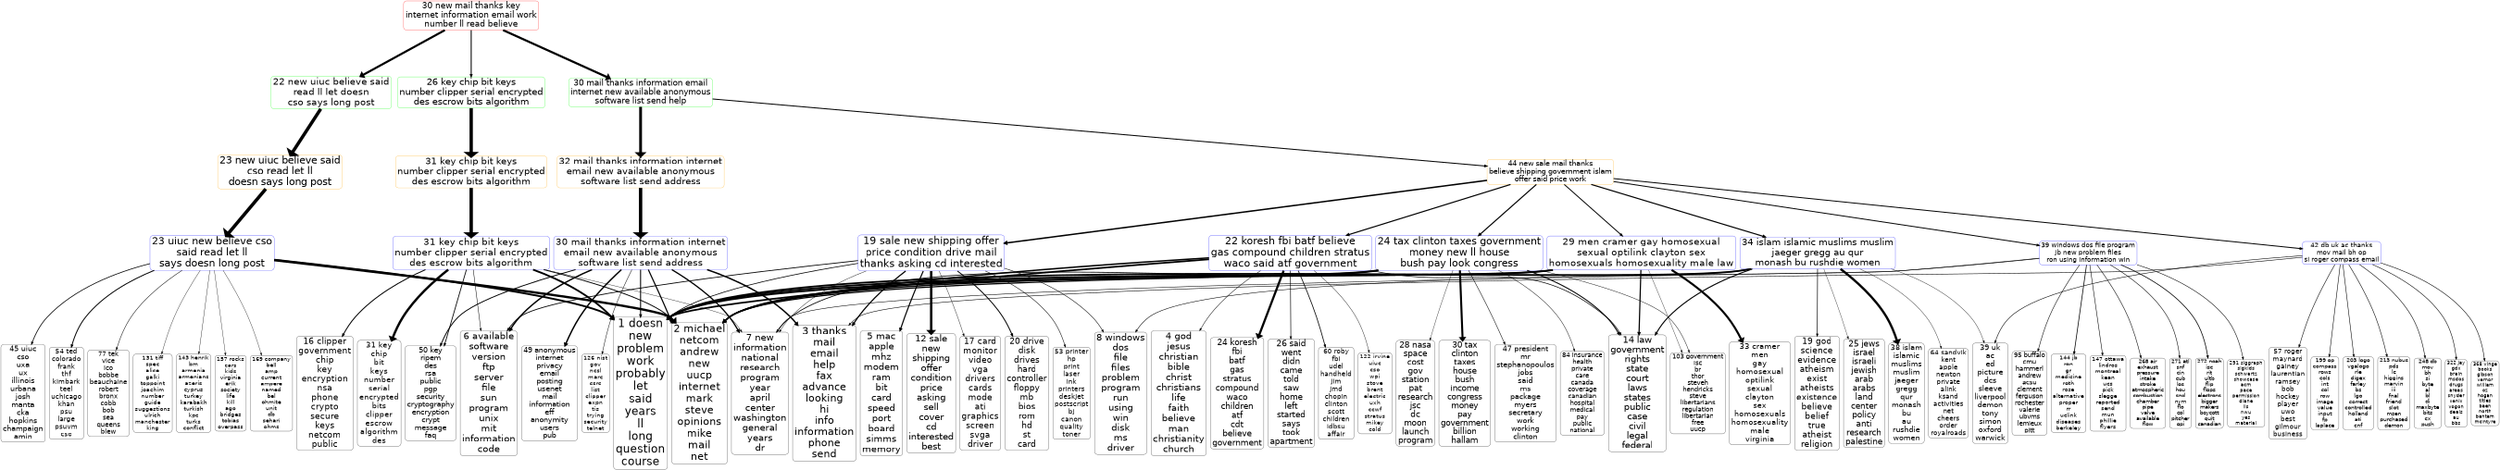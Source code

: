 digraph G {
size="18,18!";ranksep=4; ratio = auto; layers="1:2:3:4:5";
graph [fontname = "helvetica"];node [fontname = "helvetica"];edge [fontname = "helvetica"];ranksep=2.8;
"5_30" [ rank =5,fontsize =36.2189, shape=box, style="rounded", color=red, label="30 new mail thanks key
internet information email work
number ll read believe"]
"5_30" -> "4_22" [penwidth=9.1144,dir=forward]
"4_22" [rank =6,fontsize =41.2823, shape=box, style="rounded", color=green,label="22 new uiuc believe said
read ll let doesn
cso says long post"]
"5_30" -> "4_26" [penwidth=4.3242,dir=forward]
"4_26" [rank =6,fontsize =39.2123, shape=box, style="rounded", color=green,label="26 key chip bit keys
number clipper serial encrypted
des escrow bits algorithm"]
"5_30" -> "4_30" [penwidth=9.281,dir=forward]
"4_30" [rank =6,fontsize =35.3816, shape=box, style="rounded", color=green,label="30 mail thanks information email
internet new available anonymous
software list send help"]
"4_22" [ rank =4,fontsize =41.2823, shape=box, style="rounded", color=green, label="22 new uiuc believe said
read ll let doesn
cso says long post"]
"4_22" -> "3_23" [penwidth=14.4985,dir=forward]
"3_23" [rank =5,fontsize =42.8073, shape=box, style="rounded", color=orange,label="23 new uiuc believe said
cso read let ll
doesn says long post"]
"3_23" [ rank =3,fontsize =42.8073, shape=box, style="rounded", color=orange, label="23 new uiuc believe said
cso read let ll
doesn says long post"]
"3_23" -> "2_23" [penwidth=14.7257,dir=forward]
"2_23" [rank =4,fontsize =43.7871, shape=box, style="rounded", color=blue,label="23 uiuc new believe cso
said read let ll
says doesn long post"]
"2_23" [ rank =2,fontsize =43.7871, shape=box, style="rounded", color=blue, label="23 uiuc new believe cso
said read let ll
says doesn long post"]
"2_23" -> "1_1" [penwidth=7.9784,dir=forward]
"1_1" [rank =3,fontsize =50, shape=box, style="rounded", color=black,label="1 doesn
new
problem
work
probably
let
said
years
ll
long
question
course"]
"2_23" -> "1_2" [penwidth=9.9549,dir=forward]
"1_2" [rank =3,fontsize =46.1741, shape=box, style="rounded", color=black,label="2 michael
netcom
andrew
new
uucp
internet
mark
steve
opinions
mike
mail
net"]
"2_23" -> "1_45" [penwidth=3.1247,dir=forward]
"1_45" [rank =3,fontsize =31.532, shape=box, style="rounded", color=black,label="45 uiuc
cso
uxa
ux
illinois
urbana
josh
manta
cka
hopkins
champaign
amin"]
"2_23" -> "1_54" [penwidth=4.0274,dir=forward]
"1_54" [rank =3,fontsize =29.7916, shape=box, style="rounded", color=black,label="54 ted
colorado
frank
thf
kimbark
teel
uchicago
khan
psu
large
psuvm
cso"]
"2_23" -> "1_77" [penwidth=2.0243,dir=forward]
"1_77" [rank =3,fontsize =27.9694, shape=box, style="rounded", color=black,label="77 tek
vice
ico
bobbe
beauchaine
robert
bronx
cobb
bob
sea
queens
blew"]
"2_23" -> "1_131" [penwidth=1.4105,dir=forward]
"1_131" [rank =3,fontsize =25.559, shape=box, style="rounded", color=black,label="131 tiff
spec
alice
galki
toppoint
joachim
number
guide
suggestions
ulrich
manchester
king"]
"2_23" -> "1_143" [penwidth=1.4565,dir=forward]
"1_143" [rank =3,fontsize =25.1701, shape=box, style="rounded", color=black,label="143 henrik
bm
armenia
armenians
azeris
cyprus
turkey
karabakh
turkish
kpc
turks
conflict"]
"2_23" -> "1_157" [penwidth=1.363,dir=forward]
"1_157" [rank =3,fontsize =24.7109, shape=box, style="rounded", color=black,label="157 rocks
cars
kids
virginia
erik
society
life
kill
ago
bridges
tobias
overpass"]
"2_23" -> "1_169" [penwidth=1.363,dir=forward]
"1_169" [rank =3,fontsize =24.4399, shape=box, style="rounded", color=black,label="169 company
bell
amp
current
ampere
named
bel
ohmite
unit
db
sehari
ohms"]
"4_26" [ rank =4,fontsize =39.2123, shape=box, style="rounded", color=green, label="26 key chip bit keys
number clipper serial encrypted
des escrow bits algorithm"]
"4_26" -> "3_31" [penwidth=14.5797,dir=forward]
"3_31" [rank =5,fontsize =40.3959, shape=box, style="rounded", color=orange,label="31 key chip bit keys
number clipper serial encrypted
des escrow bits algorithm"]
"3_31" [ rank =3,fontsize =40.3959, shape=box, style="rounded", color=orange, label="31 key chip bit keys
number clipper serial encrypted
des escrow bits algorithm"]
"3_31" -> "2_31" [penwidth=14.904,dir=forward]
"2_31" [rank =4,fontsize =41.8858, shape=box, style="rounded", color=blue,label="31 key chip bit keys
number clipper serial encrypted
des escrow bits algorithm"]
"2_31" [ rank =2,fontsize =41.8858, shape=box, style="rounded", color=blue, label="31 key chip bit keys
number clipper serial encrypted
des escrow bits algorithm"]
"2_31" -> "1_1" [penwidth=7.8797,dir=forward]
"1_1" [rank =3,fontsize =50, shape=box, style="rounded", color=black,label="1 doesn
new
problem
work
probably
let
said
years
ll
long
question
course"]
"2_31" -> "1_2" [penwidth=3.8623,dir=forward]
"1_2" [rank =3,fontsize =46.1741, shape=box, style="rounded", color=black,label="2 michael
netcom
andrew
new
uucp
internet
mark
steve
opinions
mike
mail
net"]
"2_31" -> "1_6" [penwidth=2.0235,dir=forward]
"1_6" [rank =3,fontsize =40.6629, shape=box, style="rounded", color=black,label="6 available
software
version
ftp
server
file
sun
program
unix
mit
information
code"]
"2_31" -> "1_7" [penwidth=1.4326,dir=forward]
"1_7" [rank =3,fontsize =40.4508, shape=box, style="rounded", color=black,label="7 new
information
national
research
program
year
april
center
washington
general
years
dr"]
"2_31" -> "1_16" [penwidth=4.1429,dir=forward]
"1_16" [rank =3,fontsize =37.569, shape=box, style="rounded", color=black,label="16 clipper
government
chip
key
encryption
nsa
phone
crypto
secure
keys
netcom
public"]
"2_31" -> "1_31" [penwidth=10.2706,dir=forward]
"1_31" [rank =3,fontsize =34.189, shape=box, style="rounded", color=black,label="31 key
chip
bit
keys
number
serial
encrypted
bits
clipper
escrow
algorithm
des"]
"2_31" -> "1_50" [penwidth=3.4282,dir=forward]
"1_50" [rank =3,fontsize =31.0213, shape=box, style="rounded", color=black,label="50 key
ripem
des
rsa
public
pgp
security
cryptography
encryption
crypt
message
faq"]
"4_30" [ rank =4,fontsize =35.3816, shape=box, style="rounded", color=green, label="30 mail thanks information email
internet new available anonymous
software list send help"]
"4_30" -> "3_32" [penwidth=12.2388,dir=forward]
"3_32" [rank =5,fontsize =40.3026, shape=box, style="rounded", color=orange,label="32 mail thanks information internet
email new available anonymous
software list send address"]
"4_30" -> "3_44" [penwidth=4.1309,dir=forward]
"3_44" [rank =5,fontsize =30.6932, shape=box, style="rounded", color=orange,label="44 new sale mail thanks
believe shipping government islam
offer said price work"]
"3_32" [ rank =3,fontsize =40.3026, shape=box, style="rounded", color=orange, label="32 mail thanks information internet
email new available anonymous
software list send address"]
"3_32" -> "2_30" [penwidth=14.8633,dir=forward]
"2_30" [rank =4,fontsize =41.9207, shape=box, style="rounded", color=blue,label="30 mail thanks information internet
email new available anonymous
software list send address"]
"2_30" [ rank =2,fontsize =41.9207, shape=box, style="rounded", color=blue, label="30 mail thanks information internet
email new available anonymous
software list send address"]
"2_30" -> "1_1" [penwidth=4.3296,dir=forward]
"1_1" [rank =3,fontsize =50, shape=box, style="rounded", color=black,label="1 doesn
new
problem
work
probably
let
said
years
ll
long
question
course"]
"2_30" -> "1_2" [penwidth=5.0657,dir=forward]
"1_2" [rank =3,fontsize =46.1741, shape=box, style="rounded", color=black,label="2 michael
netcom
andrew
new
uucp
internet
mark
steve
opinions
mike
mail
net"]
"2_30" -> "1_3" [penwidth=6.2499,dir=forward]
"1_3" [rank =3,fontsize =44.9965, shape=box, style="rounded", color=black,label="3 thanks
mail
email
help
fax
advance
looking
hi
info
information
phone
send"]
"2_30" -> "1_6" [penwidth=6.1335,dir=forward]
"1_6" [rank =3,fontsize =40.6629, shape=box, style="rounded", color=black,label="6 available
software
version
ftp
server
file
sun
program
unix
mit
information
code"]
"2_30" -> "1_7" [penwidth=5.5411,dir=forward]
"1_7" [rank =3,fontsize =40.4508, shape=box, style="rounded", color=black,label="7 new
information
national
research
program
year
april
center
washington
general
years
dr"]
"2_30" -> "1_49" [penwidth=6.2152,dir=forward]
"1_49" [rank =3,fontsize =31.135, shape=box, style="rounded", color=black,label="49 anonymous
internet
privacy
email
posting
usenet
mail
information
eff
anonymity
users
pub"]
"2_30" -> "1_50" [penwidth=3.9099,dir=forward]
"1_50" [rank =3,fontsize =31.0213, shape=box, style="rounded", color=black,label="50 key
ripem
des
rsa
public
pgp
security
cryptography
encryption
crypt
message
faq"]
"2_30" -> "1_126" [penwidth=1.9392,dir=forward]
"1_126" [rank =3,fontsize =25.8392, shape=box, style="rounded", color=black,label="126 nist
gov
ncsl
marc
csrc
list
clipper
expn
tis
trying
security
telnet"]
"3_44" [ rank =3,fontsize =30.6932, shape=box, style="rounded", color=orange, label="44 new sale mail thanks
believe shipping government islam
offer said price work"]
"3_44" -> "2_19" [penwidth=6.2581,dir=forward]
"2_19" [rank =4,fontsize =45.1212, shape=box, style="rounded", color=blue,label="19 sale new shipping offer
price condition drive mail
thanks asking cd interested"]
"3_44" -> "2_22" [penwidth=4.8791,dir=forward]
"2_22" [rank =4,fontsize =44.7156, shape=box, style="rounded", color=blue,label="22 koresh fbi batf believe
gas compound children stratus
waco said atf government"]
"3_44" -> "2_24" [penwidth=4.8791,dir=forward]
"2_24" [rank =4,fontsize =43.6974, shape=box, style="rounded", color=blue,label="24 tax clinton taxes government
money new ll house
bush pay look congress"]
"3_44" -> "2_29" [penwidth=4.0158,dir=forward]
"2_29" [rank =4,fontsize =42.4406, shape=box, style="rounded", color=blue,label="29 men cramer gay homosexual
sexual optilink clayton sex
homosexuals homosexuality male law"]
"3_44" -> "2_34" [penwidth=4.8791,dir=forward]
"2_34" [rank =4,fontsize =39.9446, shape=box, style="rounded", color=blue,label="34 islam islamic muslims muslim
jaeger gregg au qur
monash bu rushdie women"]
"3_44" -> "2_39" [penwidth=4.0158,dir=forward]
"2_39" [rank =4,fontsize =28.7595, shape=box, style="rounded", color=blue,label="39 windows dos file program
jb new problem files
ron using information win"]
"3_44" -> "2_42" [penwidth=4.0158,dir=forward]
"2_42" [rank =4,fontsize =28.0762, shape=box, style="rounded", color=blue,label="42 db uk ac thanks
mov mail bh op
si roger compass email"]
"2_19" [ rank =2,fontsize =45.1212, shape=box, style="rounded", color=blue, label="19 sale new shipping offer
price condition drive mail
thanks asking cd interested"]
"2_19" -> "1_1" [penwidth=3.1182,dir=forward]
"1_1" [rank =3,fontsize =50, shape=box, style="rounded", color=black,label="1 doesn
new
problem
work
probably
let
said
years
ll
long
question
course"]
"2_19" -> "1_3" [penwidth=5.2069,dir=forward]
"1_3" [rank =3,fontsize =44.9965, shape=box, style="rounded", color=black,label="3 thanks
mail
email
help
fax
advance
looking
hi
info
information
phone
send"]
"2_19" -> "1_5" [penwidth=4.9164,dir=forward]
"1_5" [rank =3,fontsize =40.7526, shape=box, style="rounded", color=black,label="5 mac
apple
mhz
modem
ram
bit
card
speed
port
board
simms
memory"]
"2_19" -> "1_6" [penwidth=3.4861,dir=forward]
"1_6" [rank =3,fontsize =40.6629, shape=box, style="rounded", color=black,label="6 available
software
version
ftp
server
file
sun
program
unix
mit
information
code"]
"2_19" -> "1_7" [penwidth=1.6011,dir=forward]
"1_7" [rank =3,fontsize =40.4508, shape=box, style="rounded", color=black,label="7 new
information
national
research
program
year
april
center
washington
general
years
dr"]
"2_19" -> "1_8" [penwidth=2.1617,dir=forward]
"1_8" [rank =3,fontsize =40.1499, shape=box, style="rounded", color=black,label="8 windows
dos
file
files
problem
program
run
using
win
disk
ms
driver"]
"2_19" -> "1_12" [penwidth=10.7065,dir=forward]
"1_12" [rank =3,fontsize =39.1159, shape=box, style="rounded", color=black,label="12 sale
new
shipping
offer
condition
price
asking
sell
cover
cd
interested
best"]
"2_19" -> "1_17" [penwidth=1.5607,dir=forward]
"1_17" [rank =3,fontsize =37.5683, shape=box, style="rounded", color=black,label="17 card
monitor
video
vga
drivers
cards
mode
ati
graphics
screen
svga
driver"]
"2_19" -> "1_20" [penwidth=4.0855,dir=forward]
"1_20" [rank =3,fontsize =36.8942, shape=box, style="rounded", color=black,label="20 drive
disk
drives
hard
controller
floppy
mb
bios
rom
hd
st
card"]
"2_19" -> "1_53" [penwidth=2.1469,dir=forward]
"1_53" [rank =3,fontsize =30.0303, shape=box, style="rounded", color=black,label="53 printer
hp
print
laser
ink
printers
deskjet
postscript
bj
canon
quality
toner"]
"2_22" [ rank =2,fontsize =44.7156, shape=box, style="rounded", color=blue, label="22 koresh fbi batf believe
gas compound children stratus
waco said atf government"]
"2_22" -> "1_1" [penwidth=7.3356,dir=forward]
"1_1" [rank =3,fontsize =50, shape=box, style="rounded", color=black,label="1 doesn
new
problem
work
probably
let
said
years
ll
long
question
course"]
"2_22" -> "1_2" [penwidth=6.2786,dir=forward]
"1_2" [rank =3,fontsize =46.1741, shape=box, style="rounded", color=black,label="2 michael
netcom
andrew
new
uucp
internet
mark
steve
opinions
mike
mail
net"]
"2_22" -> "1_4" [penwidth=1.9562,dir=forward]
"1_4" [rank =3,fontsize =40.756, shape=box, style="rounded", color=black,label="4 god
jesus
christian
bible
christ
christians
life
faith
believe
man
christianity
church"]
"2_22" -> "1_14" [penwidth=2.8336,dir=forward]
"1_14" [rank =3,fontsize =38.5467, shape=box, style="rounded", color=black,label="14 law
government
rights
state
court
laws
states
public
case
civil
legal
federal"]
"2_22" -> "1_24" [penwidth=9.5292,dir=forward]
"1_24" [rank =3,fontsize =35.9525, shape=box, style="rounded", color=black,label="24 koresh
fbi
batf
gas
stratus
compound
waco
children
atf
cdt
believe
government"]
"2_22" -> "1_26" [penwidth=2.6477,dir=forward]
"1_26" [rank =3,fontsize =35.2628, shape=box, style="rounded", color=black,label="26 said
went
didn
came
told
saw
home
left
started
says
took
apartment"]
"2_22" -> "1_60" [penwidth=3.2127,dir=forward]
"1_60" [rank =3,fontsize =29.5728, shape=box, style="rounded", color=black,label="60 roby
fbi
udel
handheld
jim
jmd
chopin
clinton
scott
children
idbsu
affair"]
"2_22" -> "1_122" [penwidth=1.5779,dir=forward]
"1_122" [rank =3,fontsize =26.0831, shape=box, style="rounded", color=black,label="122 irvine
uiuc
cso
wpi
stove
brent
electric
uxh
ccwf
stratus
mikey
cold"]
"2_24" [ rank =2,fontsize =43.6974, shape=box, style="rounded", color=blue, label="24 tax clinton taxes government
money new ll house
bush pay look congress"]
"2_24" -> "1_1" [penwidth=8.2188,dir=forward]
"1_1" [rank =3,fontsize =50, shape=box, style="rounded", color=black,label="1 doesn
new
problem
work
probably
let
said
years
ll
long
question
course"]
"2_24" -> "1_2" [penwidth=5.3819,dir=forward]
"1_2" [rank =3,fontsize =46.1741, shape=box, style="rounded", color=black,label="2 michael
netcom
andrew
new
uucp
internet
mark
steve
opinions
mike
mail
net"]
"2_24" -> "1_7" [penwidth=3.3602,dir=forward]
"1_7" [rank =3,fontsize =40.4508, shape=box, style="rounded", color=black,label="7 new
information
national
research
program
year
april
center
washington
general
years
dr"]
"2_24" -> "1_14" [penwidth=4.2702,dir=forward]
"1_14" [rank =3,fontsize =38.5467, shape=box, style="rounded", color=black,label="14 law
government
rights
state
court
laws
states
public
case
civil
legal
federal"]
"2_24" -> "1_28" [penwidth=1.4073,dir=forward]
"1_28" [rank =3,fontsize =34.9684, shape=box, style="rounded", color=black,label="28 nasa
space
cost
gov
station
pat
research
jsc
dc
moon
launch
program"]
"2_24" -> "1_30" [penwidth=8.7579,dir=forward]
"1_30" [rank =3,fontsize =34.5462, shape=box, style="rounded", color=black,label="30 tax
clinton
taxes
house
bush
income
congress
money
pay
government
billion
hallam"]
"2_24" -> "1_47" [penwidth=2.1411,dir=forward]
"1_47" [rank =3,fontsize =31.3843, shape=box, style="rounded", color=black,label="47 president
mr
stephanopoulos
jobs
said
ms
package
myers
secretary
work
working
clinton"]
"2_24" -> "1_84" [penwidth=1.8008,dir=forward]
"1_84" [rank =3,fontsize =27.3474, shape=box, style="rounded", color=black,label="84 insurance
health
private
care
canada
coverage
canadian
hospital
medical
pay
public
national"]
"2_24" -> "1_103" [penwidth=1.7564,dir=forward]
"1_103" [rank =3,fontsize =26.794, shape=box, style="rounded", color=black,label="103 government
isc
br
thor
steveh
hendricks
steve
libertarians
regulation
libertarian
free
uucp"]
"2_29" [ rank =2,fontsize =42.4406, shape=box, style="rounded", color=blue, label="29 men cramer gay homosexual
sexual optilink clayton sex
homosexuals homosexuality male law"]
"2_29" -> "1_1" [penwidth=7.8532,dir=forward]
"1_1" [rank =3,fontsize =50, shape=box, style="rounded", color=black,label="1 doesn
new
problem
work
probably
let
said
years
ll
long
question
course"]
"2_29" -> "1_2" [penwidth=6.2188,dir=forward]
"1_2" [rank =3,fontsize =46.1741, shape=box, style="rounded", color=black,label="2 michael
netcom
andrew
new
uucp
internet
mark
steve
opinions
mike
mail
net"]
"2_29" -> "1_14" [penwidth=5.1168,dir=forward]
"1_14" [rank =3,fontsize =38.5467, shape=box, style="rounded", color=black,label="14 law
government
rights
state
court
laws
states
public
case
civil
legal
federal"]
"2_29" -> "1_33" [penwidth=8.9837,dir=forward]
"1_33" [rank =3,fontsize =33.7531, shape=box, style="rounded", color=black,label="33 cramer
men
gay
homosexual
optilink
sexual
clayton
sex
homosexuals
homosexuality
male
virginia"]
"2_29" -> "1_103" [penwidth=1.3395,dir=forward]
"1_103" [rank =3,fontsize =26.794, shape=box, style="rounded", color=black,label="103 government
isc
br
thor
steveh
hendricks
steve
libertarians
regulation
libertarian
free
uucp"]
"2_34" [ rank =2,fontsize =39.9446, shape=box, style="rounded", color=blue, label="34 islam islamic muslims muslim
jaeger gregg au qur
monash bu rushdie women"]
"2_34" -> "1_1" [penwidth=7.4505,dir=forward]
"1_1" [rank =3,fontsize =50, shape=box, style="rounded", color=black,label="1 doesn
new
problem
work
probably
let
said
years
ll
long
question
course"]
"2_34" -> "1_2" [penwidth=4.7407,dir=forward]
"1_2" [rank =3,fontsize =46.1741, shape=box, style="rounded", color=black,label="2 michael
netcom
andrew
new
uucp
internet
mark
steve
opinions
mike
mail
net"]
"2_34" -> "1_14" [penwidth=4.5836,dir=forward]
"1_14" [rank =3,fontsize =38.5467, shape=box, style="rounded", color=black,label="14 law
government
rights
state
court
laws
states
public
case
civil
legal
federal"]
"2_34" -> "1_19" [penwidth=2.7978,dir=forward]
"1_19" [rank =3,fontsize =37.284, shape=box, style="rounded", color=black,label="19 god
science
evidence
atheism
exist
atheists
existence
believe
belief
true
atheist
religion"]
"2_34" -> "1_25" [penwidth=1.344,dir=forward]
"1_25" [rank =3,fontsize =35.5789, shape=box, style="rounded", color=black,label="25 jews
israel
israeli
jewish
arab
arabs
land
center
policy
anti
research
palestine"]
"2_34" -> "1_38" [penwidth=10.0456,dir=forward]
"1_38" [rank =3,fontsize =32.4724, shape=box, style="rounded", color=black,label="38 islam
islamic
muslims
muslim
jaeger
gregg
qur
monash
bu
au
rushdie
women"]
"2_34" -> "1_39" [penwidth=1.4601,dir=forward]
"1_39" [rank =3,fontsize =32.2729, shape=box, style="rounded", color=black,label="39 uk
ac
ed
picture
dcs
sleeve
liverpool
demon
tony
simon
oxford
warwick"]
"2_34" -> "1_64" [penwidth=1.4601,dir=forward]
"1_64" [rank =3,fontsize =28.9778, shape=box, style="rounded", color=black,label="64 sandvik
kent
apple
newton
private
alink
ksand
activities
net
cheers
order
royalroads"]
"2_39" [ rank =2,fontsize =28.7595, shape=box, style="rounded", color=blue, label="39 windows dos file program
jb new problem files
ron using information win"]
"2_39" -> "1_7" [penwidth=2.2338,dir=forward]
"1_7" [rank =3,fontsize =40.4508, shape=box, style="rounded", color=black,label="7 new
information
national
research
program
year
april
center
washington
general
years
dr"]
"2_39" -> "1_8" [penwidth=2.2338,dir=forward]
"1_8" [rank =3,fontsize =40.1499, shape=box, style="rounded", color=black,label="8 windows
dos
file
files
problem
program
run
using
win
disk
ms
driver"]
"2_39" -> "1_95" [penwidth=2.2338,dir=forward]
"1_95" [rank =3,fontsize =27.0583, shape=box, style="rounded", color=black,label="95 buffalo
cmu
hammerl
andrew
acsu
clement
ferguson
rochester
valerie
ubvms
lemieux
pitt"]
"2_39" -> "1_144" [penwidth=3.0865,dir=forward]
"1_144" [rank =3,fontsize =25.1243, shape=box, style="rounded", color=black,label="144 jb
ron
gr
medicine
roth
rose
alternative
proper
rr
uclink
diseases
berkeley"]
"2_39" -> "1_147" [penwidth=2.2338,dir=forward]
"1_147" [rank =3,fontsize =24.9772, shape=box, style="rounded", color=black,label="147 ottawa
lindros
montreal
kean
ucs
pick
slegge
reported
send
mun
phillie
flyers"]
"2_39" -> "1_268" [penwidth=2.2338,dir=forward]
"1_268" [rank =3,fontsize =22.503, shape=box, style="rounded", color=black,label="268 air
exhaust
pressure
intake
stroke
atmospheric
combustion
chamber
pipe
valve
available
flow"]
"2_39" -> "1_271" [penwidth=2.2338,dir=forward]
"1_271" [rank =3,fontsize =22.4606, shape=box, style="rounded", color=black,label="271 atl
snf
cin
cub
los
hou
snd
nym
flo
col
pitcher
opi"]
"2_39" -> "1_272" [penwidth=3.0865,dir=forward]
"1_272" [rank =3,fontsize =22.4221, shape=box, style="rounded", color=black,label="272 noah
isc
rit
ultb
flip
flops
electrons
bigger
makers
boycott
quit
canadian"]
"2_39" -> "1_291" [penwidth=2.2338,dir=forward]
"1_291" [rank =3,fontsize =22.121, shape=box, style="rounded", color=black,label="291 siggraph
sigkids
schwartz
showcase
acm
pace
permission
diane
ils
nwu
yes
material"]
"2_42" [ rank =2,fontsize =28.0762, shape=box, style="rounded", color=blue, label="42 db uk ac thanks
mov mail bh op
si roger compass email"]
"2_42" -> "1_3" [penwidth=2.2803,dir=forward]
"1_3" [rank =3,fontsize =44.9965, shape=box, style="rounded", color=black,label="3 thanks
mail
email
help
fax
advance
looking
hi
info
information
phone
send"]
"2_42" -> "1_39" [penwidth=2.2803,dir=forward]
"1_39" [rank =3,fontsize =32.2729, shape=box, style="rounded", color=black,label="39 uk
ac
ed
picture
dcs
sleeve
liverpool
demon
tony
simon
oxford
warwick"]
"2_42" -> "1_57" [penwidth=2.2803,dir=forward]
"1_57" [rank =3,fontsize =29.6447, shape=box, style="rounded", color=black,label="57 roger
maynard
gainey
laurentian
ramsey
bob
hockey
player
uwo
best
gilmour
business"]
"2_42" -> "1_199" [penwidth=2.2803,dir=forward]
"1_199" [rank =3,fontsize =23.8563, shape=box, style="rounded", color=black,label="199 op
compass
rows
cols
int
col
row
image
value
input
fp
laplace"]
"2_42" -> "1_203" [penwidth=2.2803,dir=forward]
"1_203" [rank =3,fontsize =23.7755, shape=box, style="rounded", color=black,label="203 logo
vgalogo
rle
digex
farley
bs
lgo
correct
controlled
holland
ati
cnf"]
"2_42" -> "1_213" [penwidth=2.2803,dir=forward]
"1_213" [rank =3,fontsize =23.4824, shape=box, style="rounded", color=black,label="213 nubus
pds
lc
higgins
marvin
iii
fnal
friend
slot
msen
purchased
demon"]
"2_42" -> "1_248" [penwidth=2.2803,dir=forward]
"1_248" [rank =3,fontsize =22.8923, shape=box, style="rounded", color=black,label="248 db
mov
bh
si
byte
al
bl
di
maxbyte
bits
cx
push"]
"2_42" -> "1_322" [penwidth=2.2803,dir=forward]
"1_322" [rank =3,fontsize =21.7088, shape=box, style="rounded", color=black,label="322 jay
gdx
brain
msdos
drugs
areas
snyder
xenix
vogon
deals
au
bbs"]
"2_42" -> "1_368" [penwidth=2.2803,dir=forward]
"1_368" [rank =3,fontsize =20.9584, shape=box, style="rounded", color=black,label="368 vinge
books
gibson
vernor
william
oz
hogan
titles
baen
north
bantam
mcintyre"]
{rank=same; "1_1" "1_2" "1_45" "1_54" "1_77" "1_131" "1_143" "1_157" "1_169" "1_1" "1_2" "1_6" "1_7" "1_16" "1_31" "1_50" "1_1" "1_2" "1_3" "1_6" "1_7" "1_49" "1_50" "1_126" "1_1" "1_3" "1_5" "1_6" "1_7" "1_8" "1_12" "1_17" "1_20" "1_53" "1_1" "1_2" "1_4" "1_14" "1_24" "1_26" "1_60" "1_122" "1_1" "1_2" "1_7" "1_14" "1_28" "1_30" "1_47" "1_84" "1_103" "1_1" "1_2" "1_14" "1_33" "1_103" "1_1" "1_2" "1_14" "1_19" "1_25" "1_38" "1_39" "1_64" "1_7" "1_8" "1_95" "1_144" "1_147" "1_268" "1_271" "1_272" "1_291" "1_3" "1_39" "1_57" "1_199" "1_203" "1_213" "1_248" "1_322" "1_368"}{rank=same; "2_23" "2_23" "2_31" "2_31" "2_30" "2_30" "2_19" "2_22" "2_24" "2_29" "2_34" "2_39" "2_42" "2_19" "2_22" "2_24" "2_29" "2_34" "2_39" "2_42"}{rank=same; "3_23" "3_23" "3_31" "3_31" "3_32" "3_44" "3_32" "3_44"}{rank=same; "4_22" "4_26" "4_30" "4_22" "4_26" "4_30"}{rank=same; "5_30"}}
